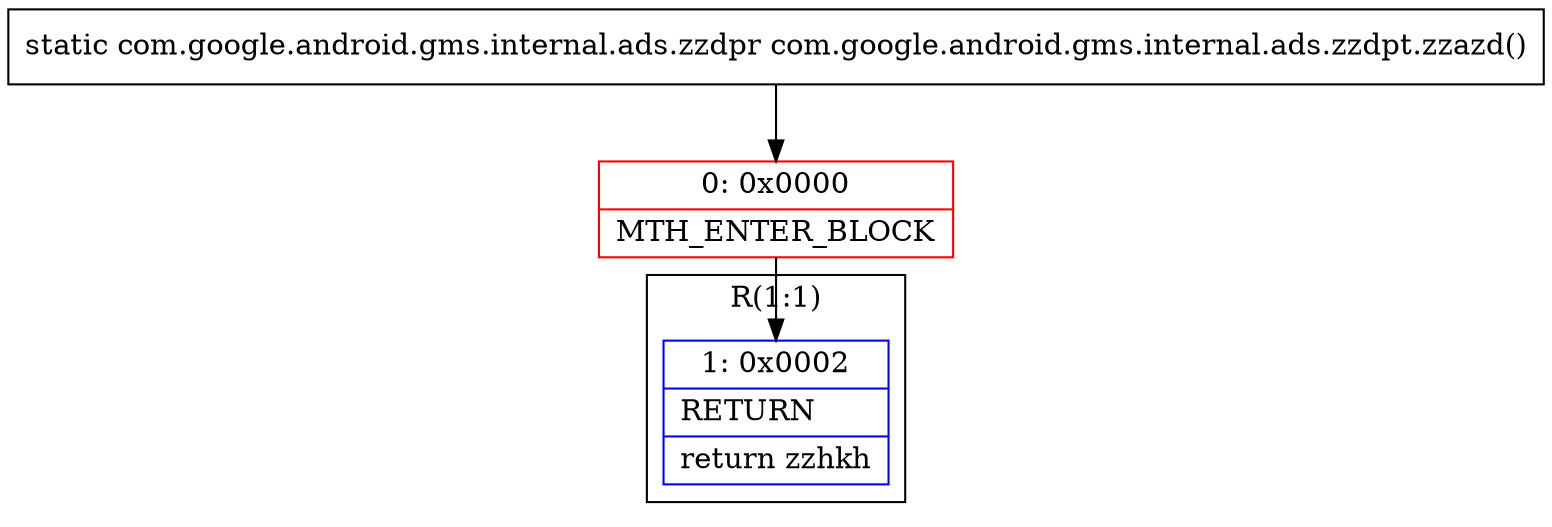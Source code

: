 digraph "CFG forcom.google.android.gms.internal.ads.zzdpt.zzazd()Lcom\/google\/android\/gms\/internal\/ads\/zzdpr;" {
subgraph cluster_Region_123241648 {
label = "R(1:1)";
node [shape=record,color=blue];
Node_1 [shape=record,label="{1\:\ 0x0002|RETURN\l|return zzhkh\l}"];
}
Node_0 [shape=record,color=red,label="{0\:\ 0x0000|MTH_ENTER_BLOCK\l}"];
MethodNode[shape=record,label="{static com.google.android.gms.internal.ads.zzdpr com.google.android.gms.internal.ads.zzdpt.zzazd() }"];
MethodNode -> Node_0;
Node_0 -> Node_1;
}

